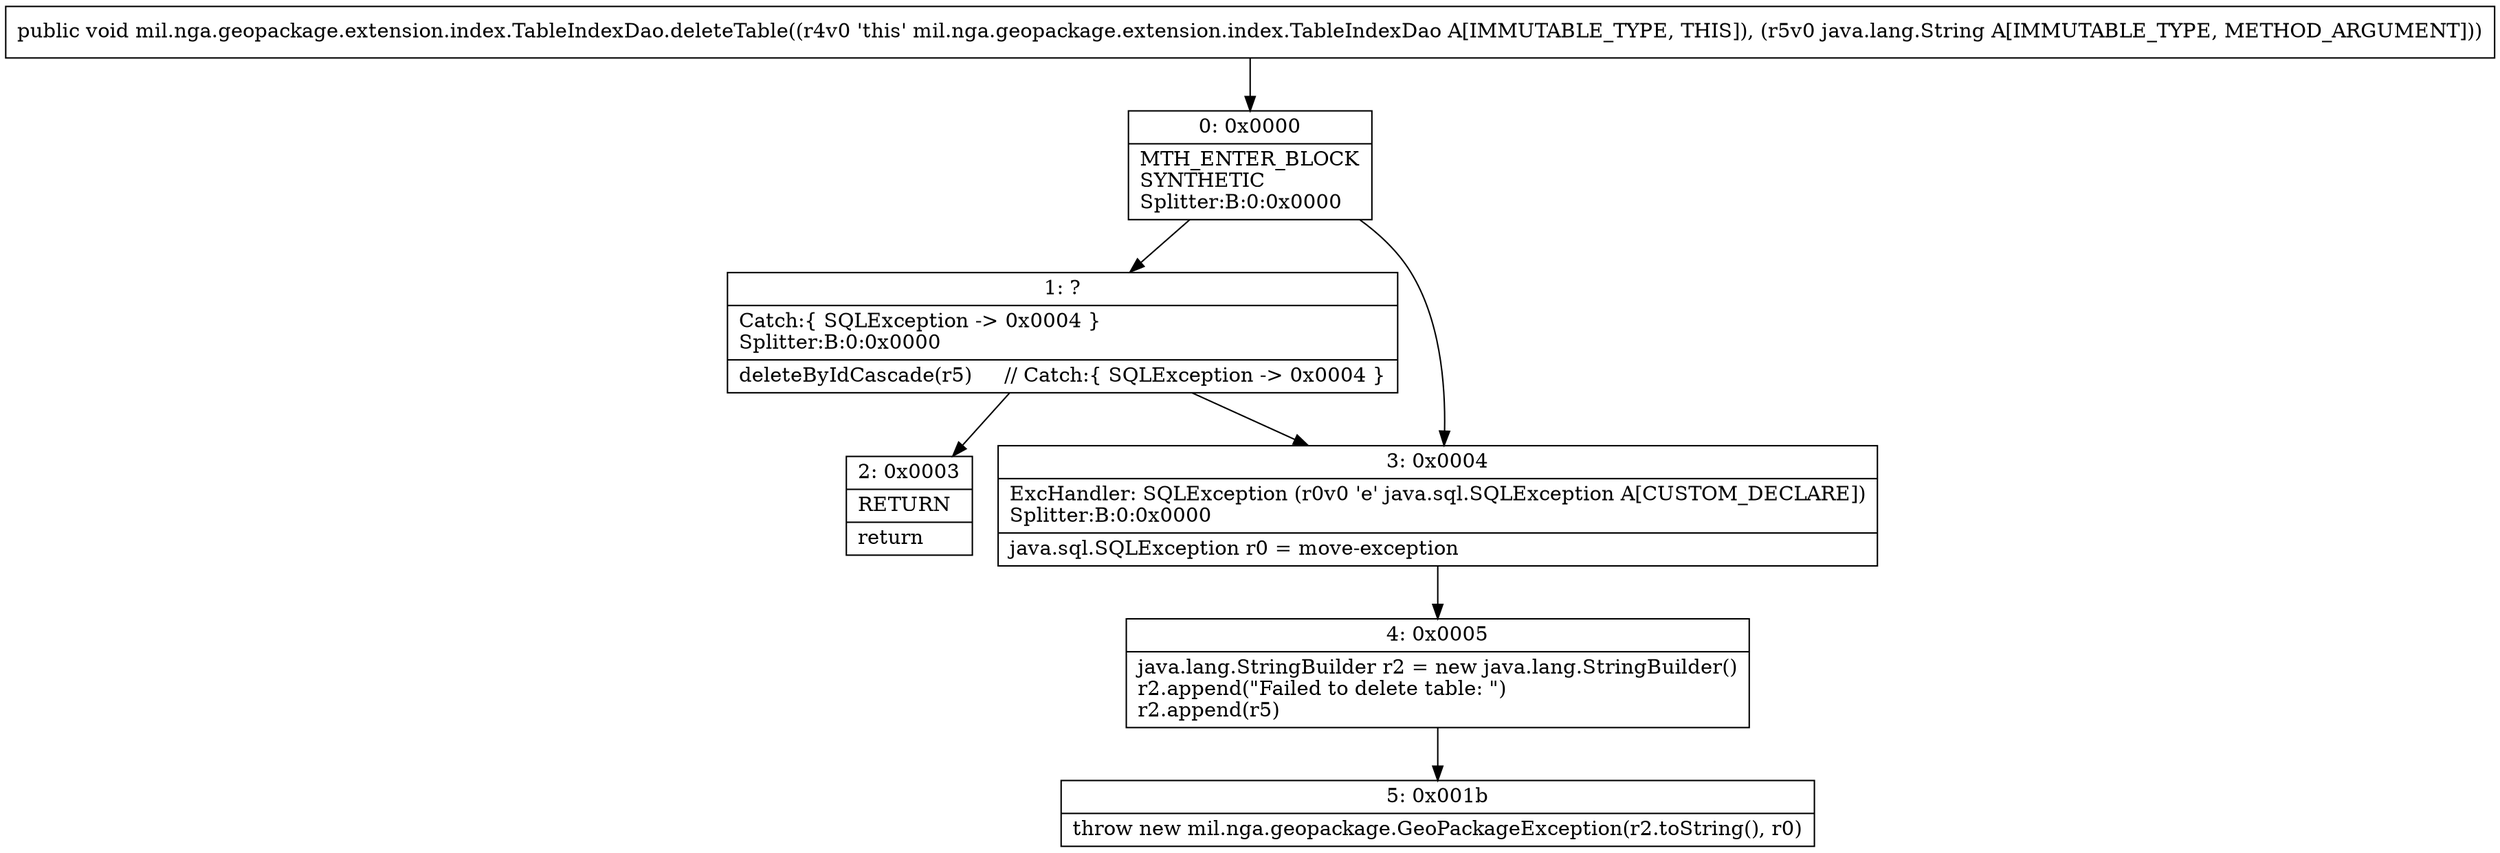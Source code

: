 digraph "CFG formil.nga.geopackage.extension.index.TableIndexDao.deleteTable(Ljava\/lang\/String;)V" {
Node_0 [shape=record,label="{0\:\ 0x0000|MTH_ENTER_BLOCK\lSYNTHETIC\lSplitter:B:0:0x0000\l}"];
Node_1 [shape=record,label="{1\:\ ?|Catch:\{ SQLException \-\> 0x0004 \}\lSplitter:B:0:0x0000\l|deleteByIdCascade(r5)     \/\/ Catch:\{ SQLException \-\> 0x0004 \}\l}"];
Node_2 [shape=record,label="{2\:\ 0x0003|RETURN\l|return\l}"];
Node_3 [shape=record,label="{3\:\ 0x0004|ExcHandler: SQLException (r0v0 'e' java.sql.SQLException A[CUSTOM_DECLARE])\lSplitter:B:0:0x0000\l|java.sql.SQLException r0 = move\-exception\l}"];
Node_4 [shape=record,label="{4\:\ 0x0005|java.lang.StringBuilder r2 = new java.lang.StringBuilder()\lr2.append(\"Failed to delete table: \")\lr2.append(r5)\l}"];
Node_5 [shape=record,label="{5\:\ 0x001b|throw new mil.nga.geopackage.GeoPackageException(r2.toString(), r0)\l}"];
MethodNode[shape=record,label="{public void mil.nga.geopackage.extension.index.TableIndexDao.deleteTable((r4v0 'this' mil.nga.geopackage.extension.index.TableIndexDao A[IMMUTABLE_TYPE, THIS]), (r5v0 java.lang.String A[IMMUTABLE_TYPE, METHOD_ARGUMENT])) }"];
MethodNode -> Node_0;
Node_0 -> Node_1;
Node_0 -> Node_3;
Node_1 -> Node_2;
Node_1 -> Node_3;
Node_3 -> Node_4;
Node_4 -> Node_5;
}

